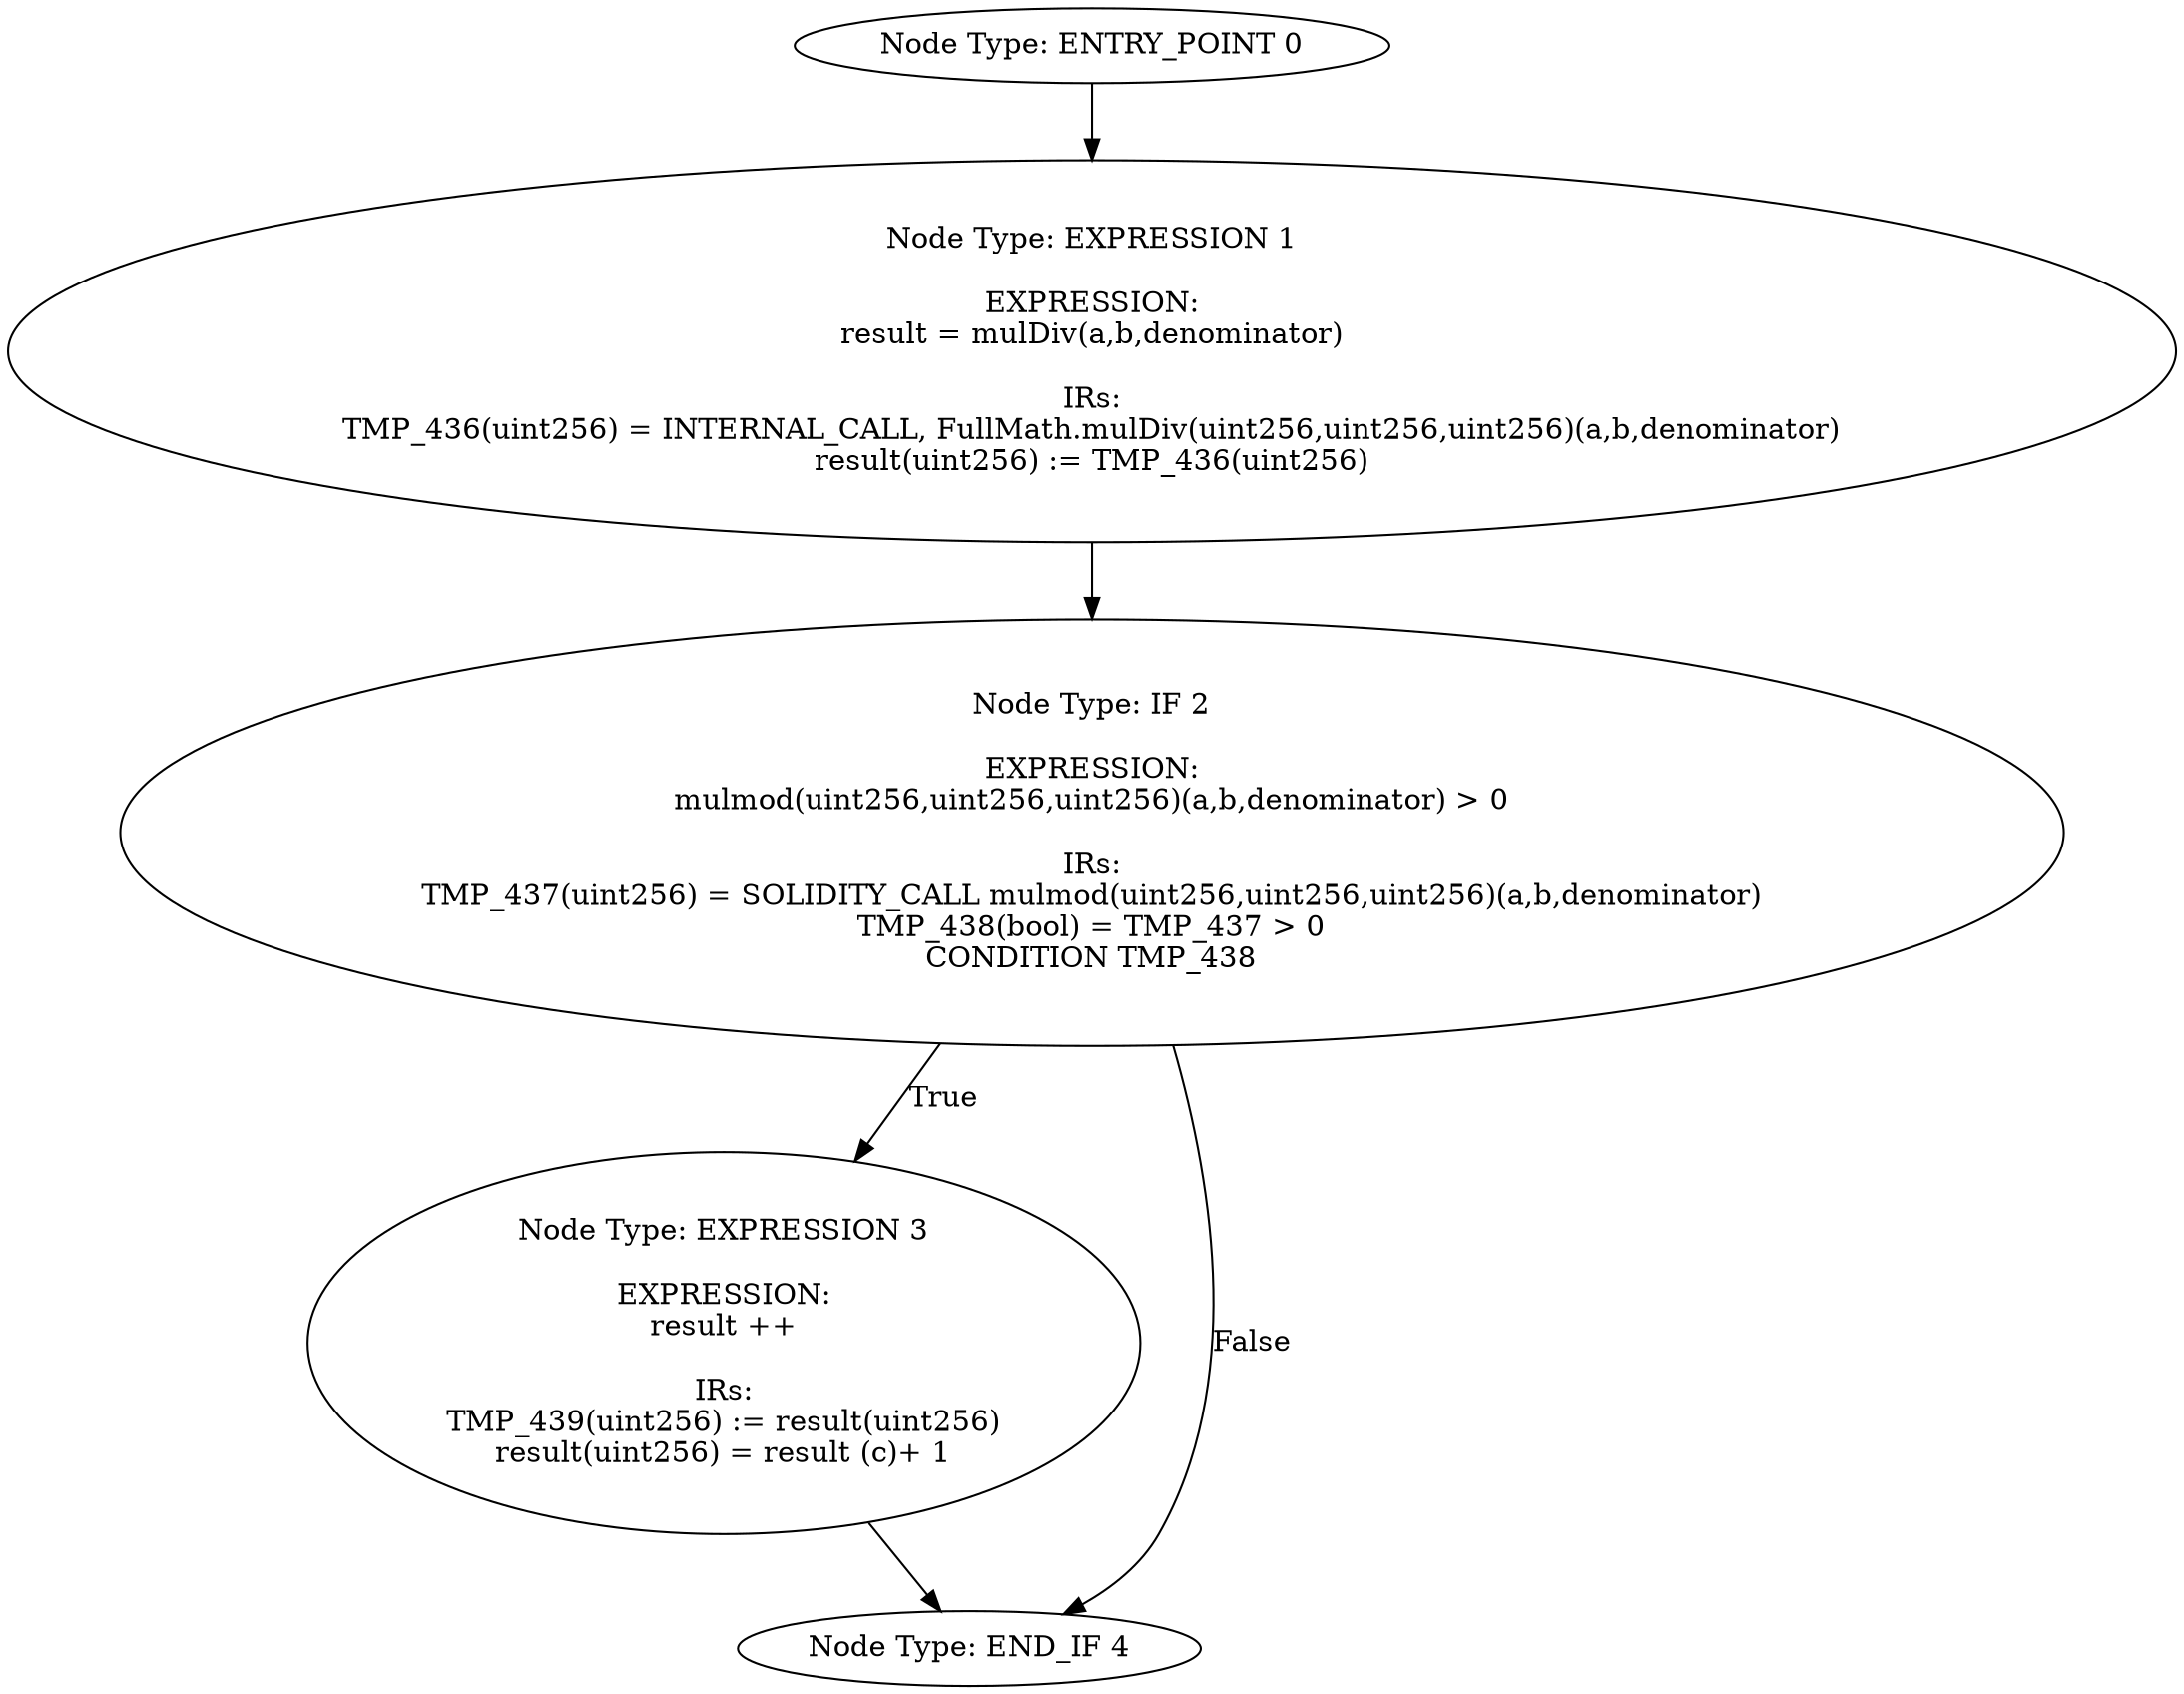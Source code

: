 digraph{
0[label="Node Type: ENTRY_POINT 0
"];
0->1;
1[label="Node Type: EXPRESSION 1

EXPRESSION:
result = mulDiv(a,b,denominator)

IRs:
TMP_436(uint256) = INTERNAL_CALL, FullMath.mulDiv(uint256,uint256,uint256)(a,b,denominator)
result(uint256) := TMP_436(uint256)"];
1->2;
2[label="Node Type: IF 2

EXPRESSION:
mulmod(uint256,uint256,uint256)(a,b,denominator) > 0

IRs:
TMP_437(uint256) = SOLIDITY_CALL mulmod(uint256,uint256,uint256)(a,b,denominator)
TMP_438(bool) = TMP_437 > 0
CONDITION TMP_438"];
2->3[label="True"];
2->4[label="False"];
3[label="Node Type: EXPRESSION 3

EXPRESSION:
result ++

IRs:
TMP_439(uint256) := result(uint256)
result(uint256) = result (c)+ 1"];
3->4;
4[label="Node Type: END_IF 4
"];
}
